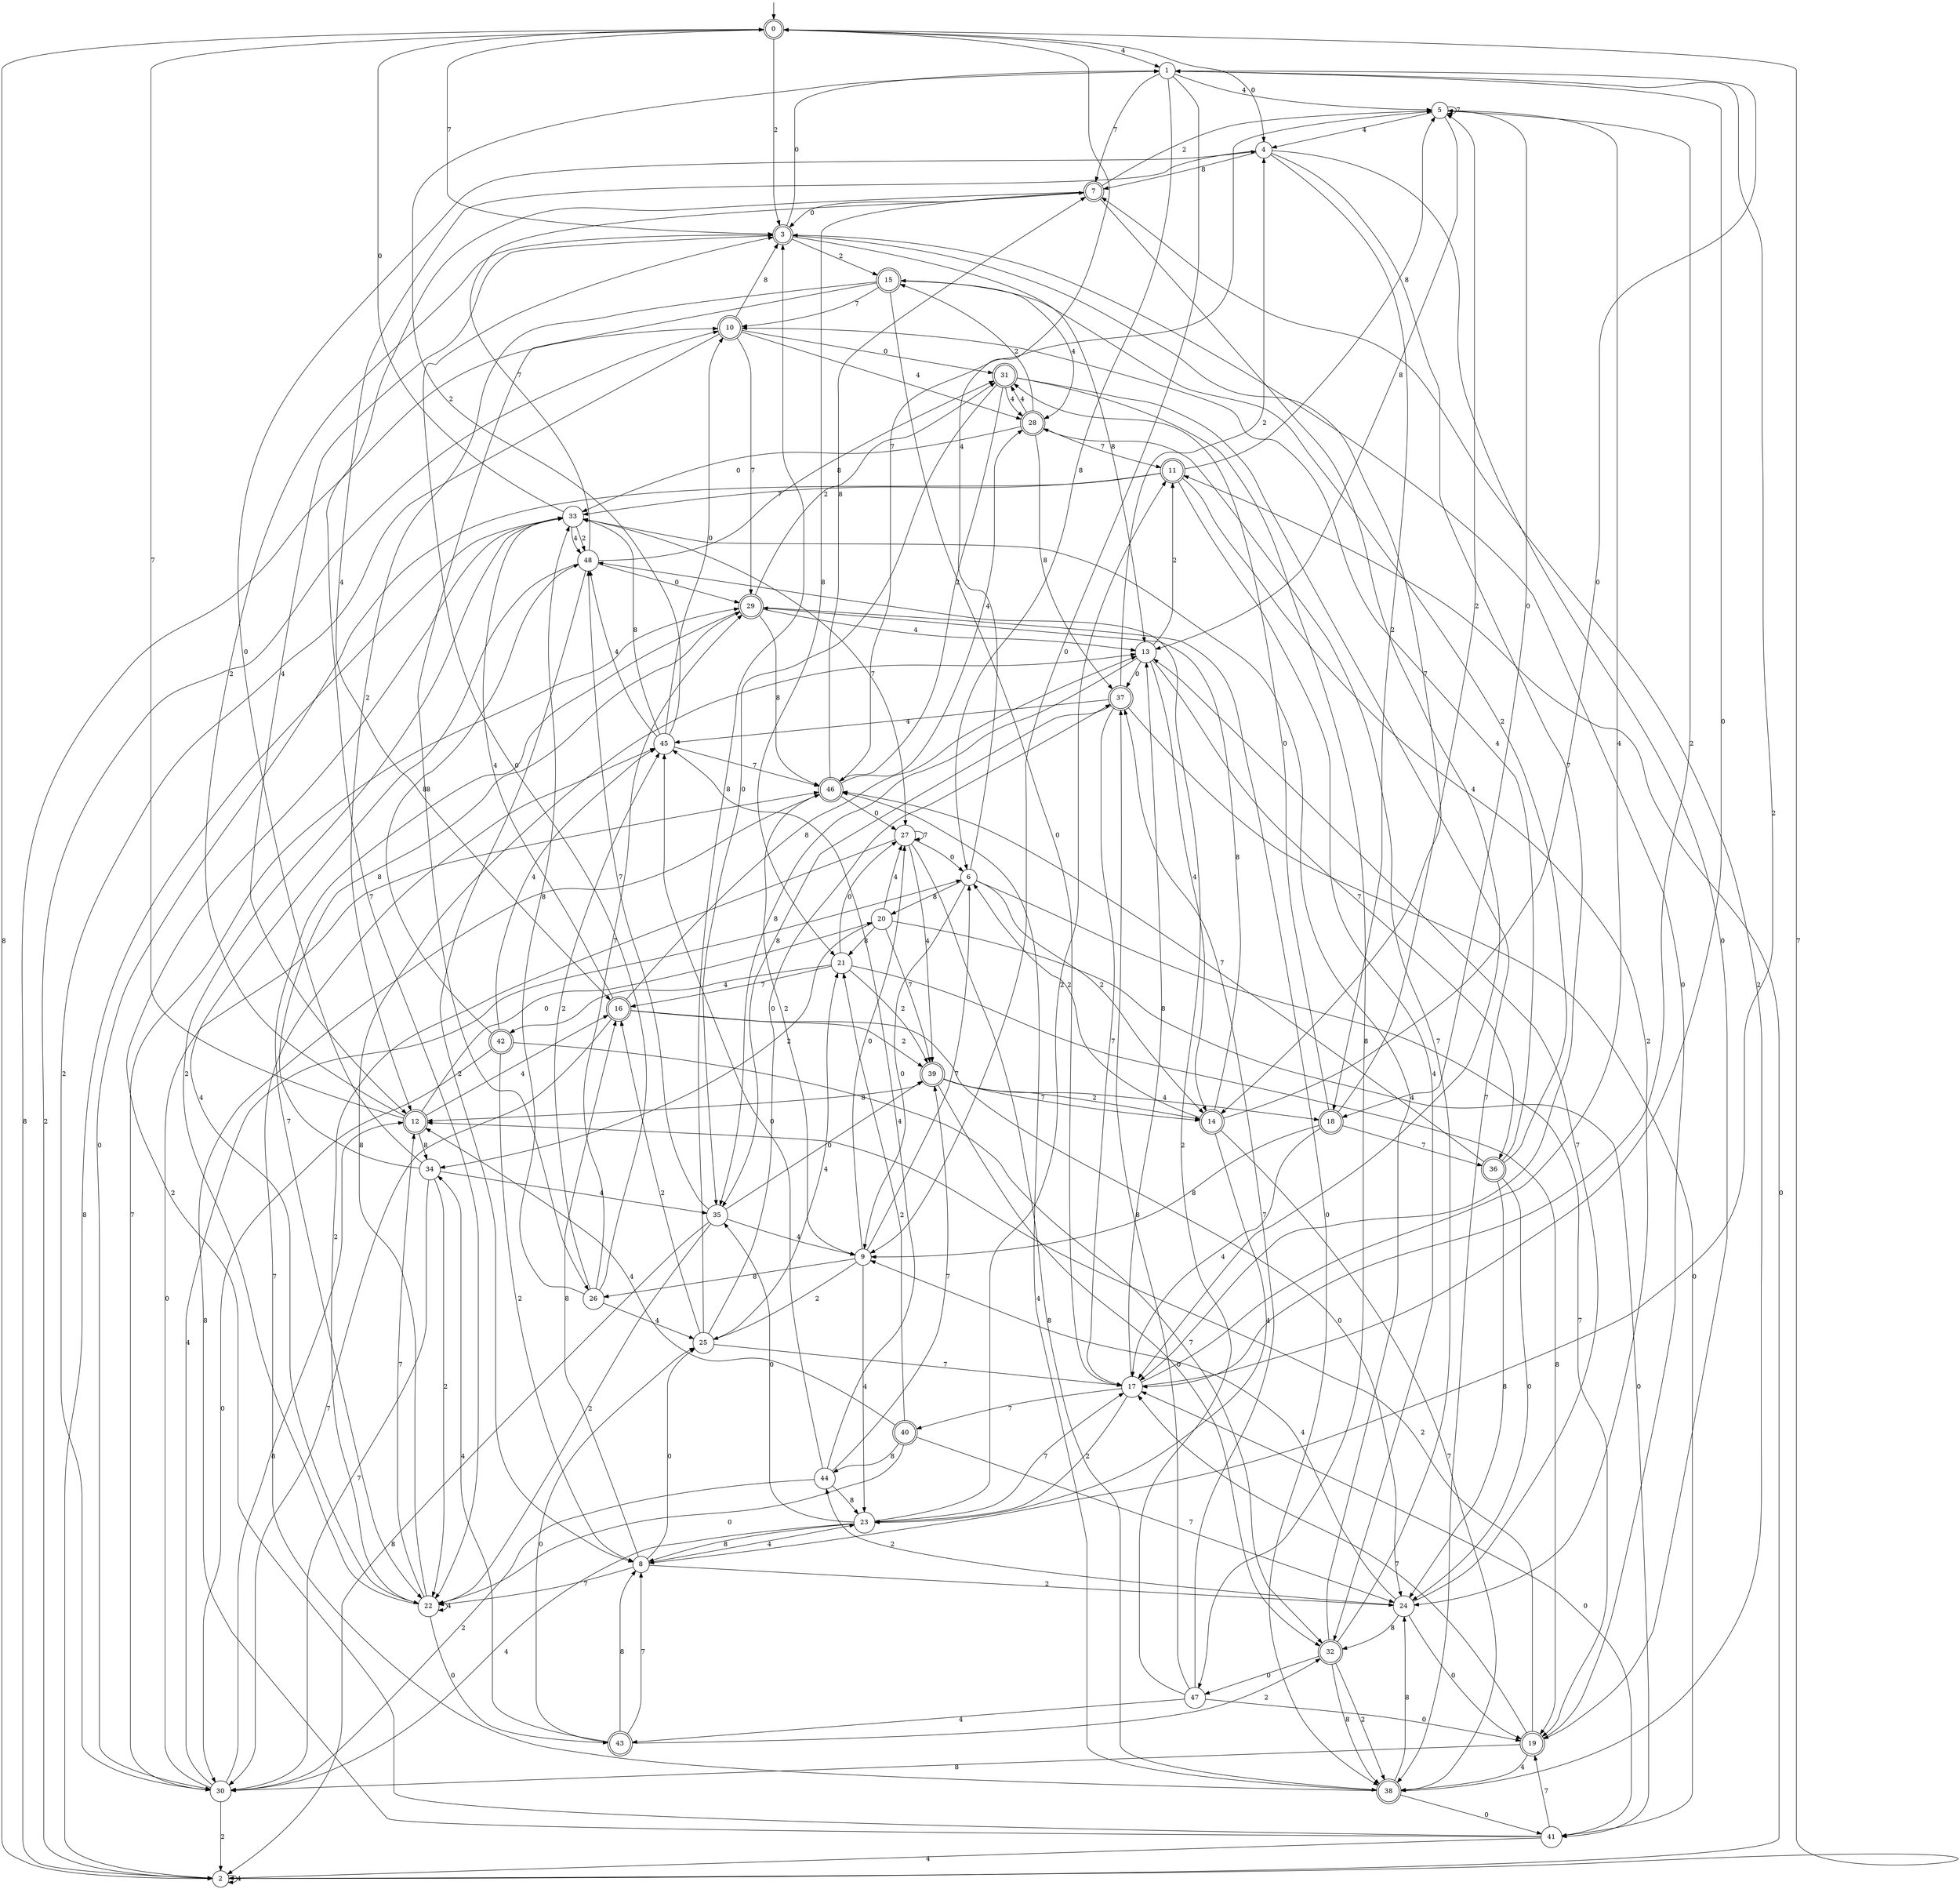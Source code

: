 digraph g {

	s0 [shape="doublecircle" label="0"];
	s1 [shape="circle" label="1"];
	s2 [shape="circle" label="2"];
	s3 [shape="doublecircle" label="3"];
	s4 [shape="circle" label="4"];
	s5 [shape="circle" label="5"];
	s6 [shape="circle" label="6"];
	s7 [shape="doublecircle" label="7"];
	s8 [shape="circle" label="8"];
	s9 [shape="circle" label="9"];
	s10 [shape="doublecircle" label="10"];
	s11 [shape="doublecircle" label="11"];
	s12 [shape="doublecircle" label="12"];
	s13 [shape="circle" label="13"];
	s14 [shape="doublecircle" label="14"];
	s15 [shape="doublecircle" label="15"];
	s16 [shape="doublecircle" label="16"];
	s17 [shape="circle" label="17"];
	s18 [shape="doublecircle" label="18"];
	s19 [shape="doublecircle" label="19"];
	s20 [shape="circle" label="20"];
	s21 [shape="circle" label="21"];
	s22 [shape="circle" label="22"];
	s23 [shape="circle" label="23"];
	s24 [shape="circle" label="24"];
	s25 [shape="circle" label="25"];
	s26 [shape="circle" label="26"];
	s27 [shape="circle" label="27"];
	s28 [shape="doublecircle" label="28"];
	s29 [shape="doublecircle" label="29"];
	s30 [shape="circle" label="30"];
	s31 [shape="doublecircle" label="31"];
	s32 [shape="doublecircle" label="32"];
	s33 [shape="circle" label="33"];
	s34 [shape="circle" label="34"];
	s35 [shape="circle" label="35"];
	s36 [shape="doublecircle" label="36"];
	s37 [shape="doublecircle" label="37"];
	s38 [shape="doublecircle" label="38"];
	s39 [shape="doublecircle" label="39"];
	s40 [shape="doublecircle" label="40"];
	s41 [shape="circle" label="41"];
	s42 [shape="doublecircle" label="42"];
	s43 [shape="doublecircle" label="43"];
	s44 [shape="circle" label="44"];
	s45 [shape="circle" label="45"];
	s46 [shape="doublecircle" label="46"];
	s47 [shape="circle" label="47"];
	s48 [shape="circle" label="48"];
	s0 -> s1 [label="4"];
	s0 -> s2 [label="8"];
	s0 -> s3 [label="7"];
	s0 -> s3 [label="2"];
	s0 -> s4 [label="0"];
	s1 -> s5 [label="4"];
	s1 -> s6 [label="8"];
	s1 -> s7 [label="7"];
	s1 -> s8 [label="2"];
	s1 -> s9 [label="0"];
	s2 -> s2 [label="4"];
	s2 -> s10 [label="8"];
	s2 -> s0 [label="7"];
	s2 -> s10 [label="2"];
	s2 -> s11 [label="0"];
	s3 -> s12 [label="4"];
	s3 -> s13 [label="8"];
	s3 -> s14 [label="7"];
	s3 -> s15 [label="2"];
	s3 -> s1 [label="0"];
	s4 -> s16 [label="4"];
	s4 -> s7 [label="8"];
	s4 -> s17 [label="7"];
	s4 -> s18 [label="2"];
	s4 -> s19 [label="0"];
	s5 -> s4 [label="4"];
	s5 -> s13 [label="8"];
	s5 -> s5 [label="7"];
	s5 -> s17 [label="2"];
	s5 -> s18 [label="0"];
	s6 -> s0 [label="4"];
	s6 -> s20 [label="8"];
	s6 -> s19 [label="7"];
	s6 -> s14 [label="2"];
	s6 -> s9 [label="0"];
	s7 -> s17 [label="4"];
	s7 -> s21 [label="8"];
	s7 -> s22 [label="7"];
	s7 -> s5 [label="2"];
	s7 -> s3 [label="0"];
	s8 -> s23 [label="4"];
	s8 -> s16 [label="8"];
	s8 -> s22 [label="7"];
	s8 -> s24 [label="2"];
	s8 -> s25 [label="0"];
	s9 -> s23 [label="4"];
	s9 -> s26 [label="8"];
	s9 -> s6 [label="7"];
	s9 -> s25 [label="2"];
	s9 -> s27 [label="0"];
	s10 -> s28 [label="4"];
	s10 -> s3 [label="8"];
	s10 -> s29 [label="7"];
	s10 -> s30 [label="2"];
	s10 -> s31 [label="0"];
	s11 -> s32 [label="4"];
	s11 -> s5 [label="8"];
	s11 -> s33 [label="7"];
	s11 -> s24 [label="2"];
	s11 -> s30 [label="0"];
	s12 -> s16 [label="4"];
	s12 -> s34 [label="8"];
	s12 -> s0 [label="7"];
	s12 -> s3 [label="2"];
	s12 -> s20 [label="0"];
	s13 -> s14 [label="4"];
	s13 -> s35 [label="8"];
	s13 -> s36 [label="7"];
	s13 -> s11 [label="2"];
	s13 -> s37 [label="0"];
	s14 -> s23 [label="4"];
	s14 -> s29 [label="8"];
	s14 -> s38 [label="7"];
	s14 -> s6 [label="2"];
	s14 -> s1 [label="0"];
	s15 -> s28 [label="4"];
	s15 -> s26 [label="8"];
	s15 -> s10 [label="7"];
	s15 -> s12 [label="2"];
	s15 -> s17 [label="0"];
	s16 -> s33 [label="4"];
	s16 -> s13 [label="8"];
	s16 -> s30 [label="7"];
	s16 -> s39 [label="2"];
	s16 -> s24 [label="0"];
	s17 -> s5 [label="4"];
	s17 -> s13 [label="8"];
	s17 -> s40 [label="7"];
	s17 -> s23 [label="2"];
	s17 -> s1 [label="0"];
	s18 -> s17 [label="4"];
	s18 -> s9 [label="8"];
	s18 -> s36 [label="7"];
	s18 -> s5 [label="2"];
	s18 -> s31 [label="0"];
	s19 -> s38 [label="4"];
	s19 -> s30 [label="8"];
	s19 -> s17 [label="7"];
	s19 -> s12 [label="2"];
	s19 -> s3 [label="0"];
	s20 -> s27 [label="4"];
	s20 -> s21 [label="8"];
	s20 -> s39 [label="7"];
	s20 -> s34 [label="2"];
	s20 -> s41 [label="0"];
	s21 -> s42 [label="4"];
	s21 -> s19 [label="8"];
	s21 -> s16 [label="7"];
	s21 -> s39 [label="2"];
	s21 -> s27 [label="0"];
	s22 -> s22 [label="4"];
	s22 -> s13 [label="8"];
	s22 -> s12 [label="7"];
	s22 -> s33 [label="2"];
	s22 -> s43 [label="0"];
	s23 -> s30 [label="4"];
	s23 -> s8 [label="8"];
	s23 -> s17 [label="7"];
	s23 -> s11 [label="2"];
	s23 -> s35 [label="0"];
	s24 -> s9 [label="4"];
	s24 -> s32 [label="8"];
	s24 -> s13 [label="7"];
	s24 -> s44 [label="2"];
	s24 -> s19 [label="0"];
	s25 -> s21 [label="4"];
	s25 -> s3 [label="8"];
	s25 -> s17 [label="7"];
	s25 -> s16 [label="2"];
	s25 -> s37 [label="0"];
	s26 -> s25 [label="4"];
	s26 -> s33 [label="8"];
	s26 -> s29 [label="7"];
	s26 -> s45 [label="2"];
	s26 -> s3 [label="0"];
	s27 -> s39 [label="4"];
	s27 -> s38 [label="8"];
	s27 -> s27 [label="7"];
	s27 -> s22 [label="2"];
	s27 -> s6 [label="0"];
	s28 -> s31 [label="4"];
	s28 -> s37 [label="8"];
	s28 -> s11 [label="7"];
	s28 -> s15 [label="2"];
	s28 -> s33 [label="0"];
	s29 -> s13 [label="4"];
	s29 -> s46 [label="8"];
	s29 -> s22 [label="7"];
	s29 -> s31 [label="2"];
	s29 -> s38 [label="0"];
	s30 -> s6 [label="4"];
	s30 -> s12 [label="8"];
	s30 -> s29 [label="7"];
	s30 -> s2 [label="2"];
	s30 -> s46 [label="0"];
	s31 -> s28 [label="4"];
	s31 -> s47 [label="8"];
	s31 -> s38 [label="7"];
	s31 -> s46 [label="2"];
	s31 -> s35 [label="0"];
	s32 -> s33 [label="4"];
	s32 -> s38 [label="8"];
	s32 -> s28 [label="7"];
	s32 -> s38 [label="2"];
	s32 -> s47 [label="0"];
	s33 -> s48 [label="4"];
	s33 -> s2 [label="8"];
	s33 -> s27 [label="7"];
	s33 -> s48 [label="2"];
	s33 -> s0 [label="0"];
	s34 -> s35 [label="4"];
	s34 -> s29 [label="8"];
	s34 -> s30 [label="7"];
	s34 -> s22 [label="2"];
	s34 -> s4 [label="0"];
	s35 -> s9 [label="4"];
	s35 -> s2 [label="8"];
	s35 -> s48 [label="7"];
	s35 -> s22 [label="2"];
	s35 -> s39 [label="0"];
	s36 -> s10 [label="4"];
	s36 -> s24 [label="8"];
	s36 -> s46 [label="7"];
	s36 -> s15 [label="2"];
	s36 -> s24 [label="0"];
	s37 -> s45 [label="4"];
	s37 -> s35 [label="8"];
	s37 -> s17 [label="7"];
	s37 -> s4 [label="2"];
	s37 -> s41 [label="0"];
	s38 -> s46 [label="4"];
	s38 -> s24 [label="8"];
	s38 -> s45 [label="7"];
	s38 -> s7 [label="2"];
	s38 -> s41 [label="0"];
	s39 -> s18 [label="4"];
	s39 -> s12 [label="8"];
	s39 -> s14 [label="7"];
	s39 -> s14 [label="2"];
	s39 -> s32 [label="0"];
	s40 -> s12 [label="4"];
	s40 -> s44 [label="8"];
	s40 -> s24 [label="7"];
	s40 -> s21 [label="2"];
	s40 -> s22 [label="0"];
	s41 -> s2 [label="4"];
	s41 -> s46 [label="8"];
	s41 -> s19 [label="7"];
	s41 -> s33 [label="2"];
	s41 -> s17 [label="0"];
	s42 -> s45 [label="4"];
	s42 -> s48 [label="8"];
	s42 -> s32 [label="7"];
	s42 -> s8 [label="2"];
	s42 -> s30 [label="0"];
	s43 -> s34 [label="4"];
	s43 -> s8 [label="8"];
	s43 -> s8 [label="7"];
	s43 -> s32 [label="2"];
	s43 -> s25 [label="0"];
	s44 -> s45 [label="4"];
	s44 -> s23 [label="8"];
	s44 -> s39 [label="7"];
	s44 -> s30 [label="2"];
	s44 -> s45 [label="0"];
	s45 -> s48 [label="4"];
	s45 -> s33 [label="8"];
	s45 -> s46 [label="7"];
	s45 -> s1 [label="2"];
	s45 -> s10 [label="0"];
	s46 -> s28 [label="4"];
	s46 -> s7 [label="8"];
	s46 -> s5 [label="7"];
	s46 -> s9 [label="2"];
	s46 -> s27 [label="0"];
	s47 -> s43 [label="4"];
	s47 -> s37 [label="8"];
	s47 -> s37 [label="7"];
	s47 -> s48 [label="2"];
	s47 -> s19 [label="0"];
	s48 -> s22 [label="4"];
	s48 -> s31 [label="8"];
	s48 -> s7 [label="7"];
	s48 -> s8 [label="2"];
	s48 -> s29 [label="0"];

__start0 [label="" shape="none" width="0" height="0"];
__start0 -> s0;

}
